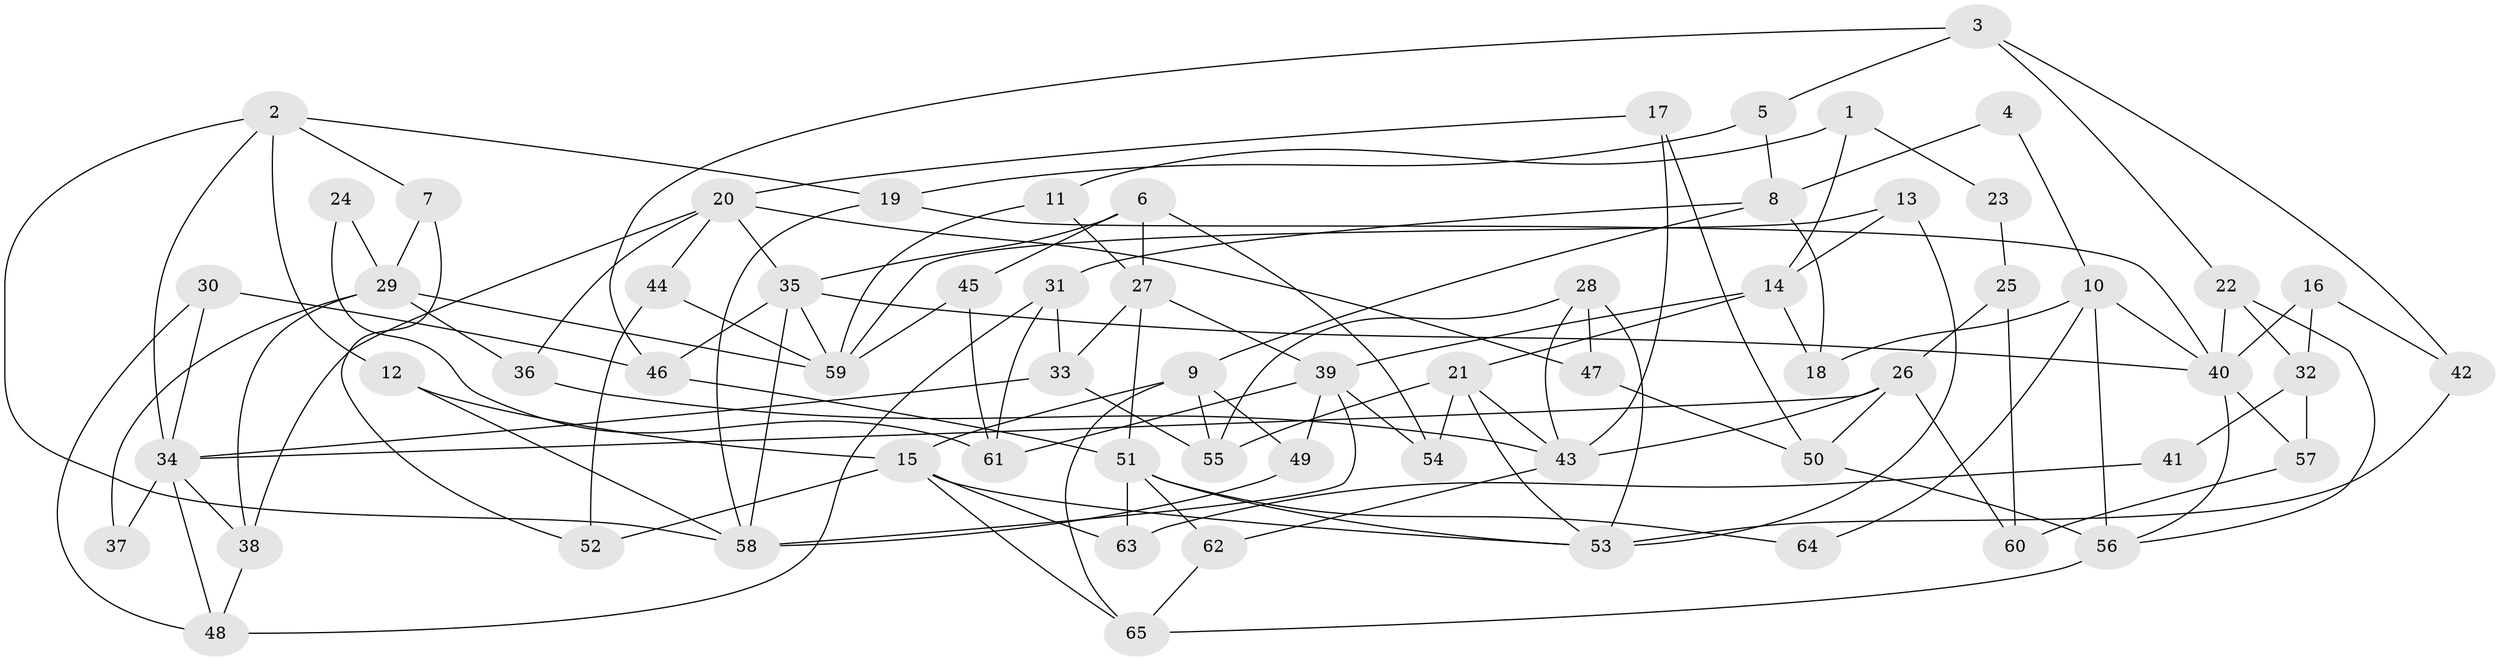 // coarse degree distribution, {3: 0.24242424242424243, 8: 0.06060606060606061, 7: 0.12121212121212122, 2: 0.09090909090909091, 6: 0.12121212121212122, 4: 0.12121212121212122, 5: 0.15151515151515152, 10: 0.06060606060606061, 11: 0.030303030303030304}
// Generated by graph-tools (version 1.1) at 2025/46/03/06/25 01:46:56]
// undirected, 65 vertices, 130 edges
graph export_dot {
graph [start="1"]
  node [color=gray90,style=filled];
  1;
  2;
  3;
  4;
  5;
  6;
  7;
  8;
  9;
  10;
  11;
  12;
  13;
  14;
  15;
  16;
  17;
  18;
  19;
  20;
  21;
  22;
  23;
  24;
  25;
  26;
  27;
  28;
  29;
  30;
  31;
  32;
  33;
  34;
  35;
  36;
  37;
  38;
  39;
  40;
  41;
  42;
  43;
  44;
  45;
  46;
  47;
  48;
  49;
  50;
  51;
  52;
  53;
  54;
  55;
  56;
  57;
  58;
  59;
  60;
  61;
  62;
  63;
  64;
  65;
  1 -- 14;
  1 -- 11;
  1 -- 23;
  2 -- 19;
  2 -- 58;
  2 -- 7;
  2 -- 12;
  2 -- 34;
  3 -- 46;
  3 -- 22;
  3 -- 5;
  3 -- 42;
  4 -- 10;
  4 -- 8;
  5 -- 8;
  5 -- 19;
  6 -- 27;
  6 -- 35;
  6 -- 45;
  6 -- 54;
  7 -- 52;
  7 -- 29;
  8 -- 31;
  8 -- 9;
  8 -- 18;
  9 -- 65;
  9 -- 15;
  9 -- 49;
  9 -- 55;
  10 -- 56;
  10 -- 40;
  10 -- 18;
  10 -- 64;
  11 -- 27;
  11 -- 59;
  12 -- 58;
  12 -- 15;
  13 -- 53;
  13 -- 14;
  13 -- 59;
  14 -- 18;
  14 -- 39;
  14 -- 21;
  15 -- 53;
  15 -- 52;
  15 -- 63;
  15 -- 65;
  16 -- 40;
  16 -- 42;
  16 -- 32;
  17 -- 43;
  17 -- 50;
  17 -- 20;
  19 -- 58;
  19 -- 40;
  20 -- 38;
  20 -- 35;
  20 -- 36;
  20 -- 44;
  20 -- 47;
  21 -- 55;
  21 -- 43;
  21 -- 53;
  21 -- 54;
  22 -- 40;
  22 -- 56;
  22 -- 32;
  23 -- 25;
  24 -- 29;
  24 -- 61;
  25 -- 60;
  25 -- 26;
  26 -- 50;
  26 -- 43;
  26 -- 34;
  26 -- 60;
  27 -- 51;
  27 -- 39;
  27 -- 33;
  28 -- 55;
  28 -- 43;
  28 -- 47;
  28 -- 53;
  29 -- 59;
  29 -- 36;
  29 -- 37;
  29 -- 38;
  30 -- 48;
  30 -- 34;
  30 -- 46;
  31 -- 48;
  31 -- 33;
  31 -- 61;
  32 -- 41;
  32 -- 57;
  33 -- 34;
  33 -- 55;
  34 -- 37;
  34 -- 38;
  34 -- 48;
  35 -- 58;
  35 -- 40;
  35 -- 46;
  35 -- 59;
  36 -- 43;
  38 -- 48;
  39 -- 54;
  39 -- 61;
  39 -- 49;
  39 -- 58;
  40 -- 56;
  40 -- 57;
  41 -- 63;
  42 -- 53;
  43 -- 62;
  44 -- 59;
  44 -- 52;
  45 -- 59;
  45 -- 61;
  46 -- 51;
  47 -- 50;
  49 -- 58;
  50 -- 56;
  51 -- 53;
  51 -- 62;
  51 -- 63;
  51 -- 64;
  56 -- 65;
  57 -- 60;
  62 -- 65;
}
